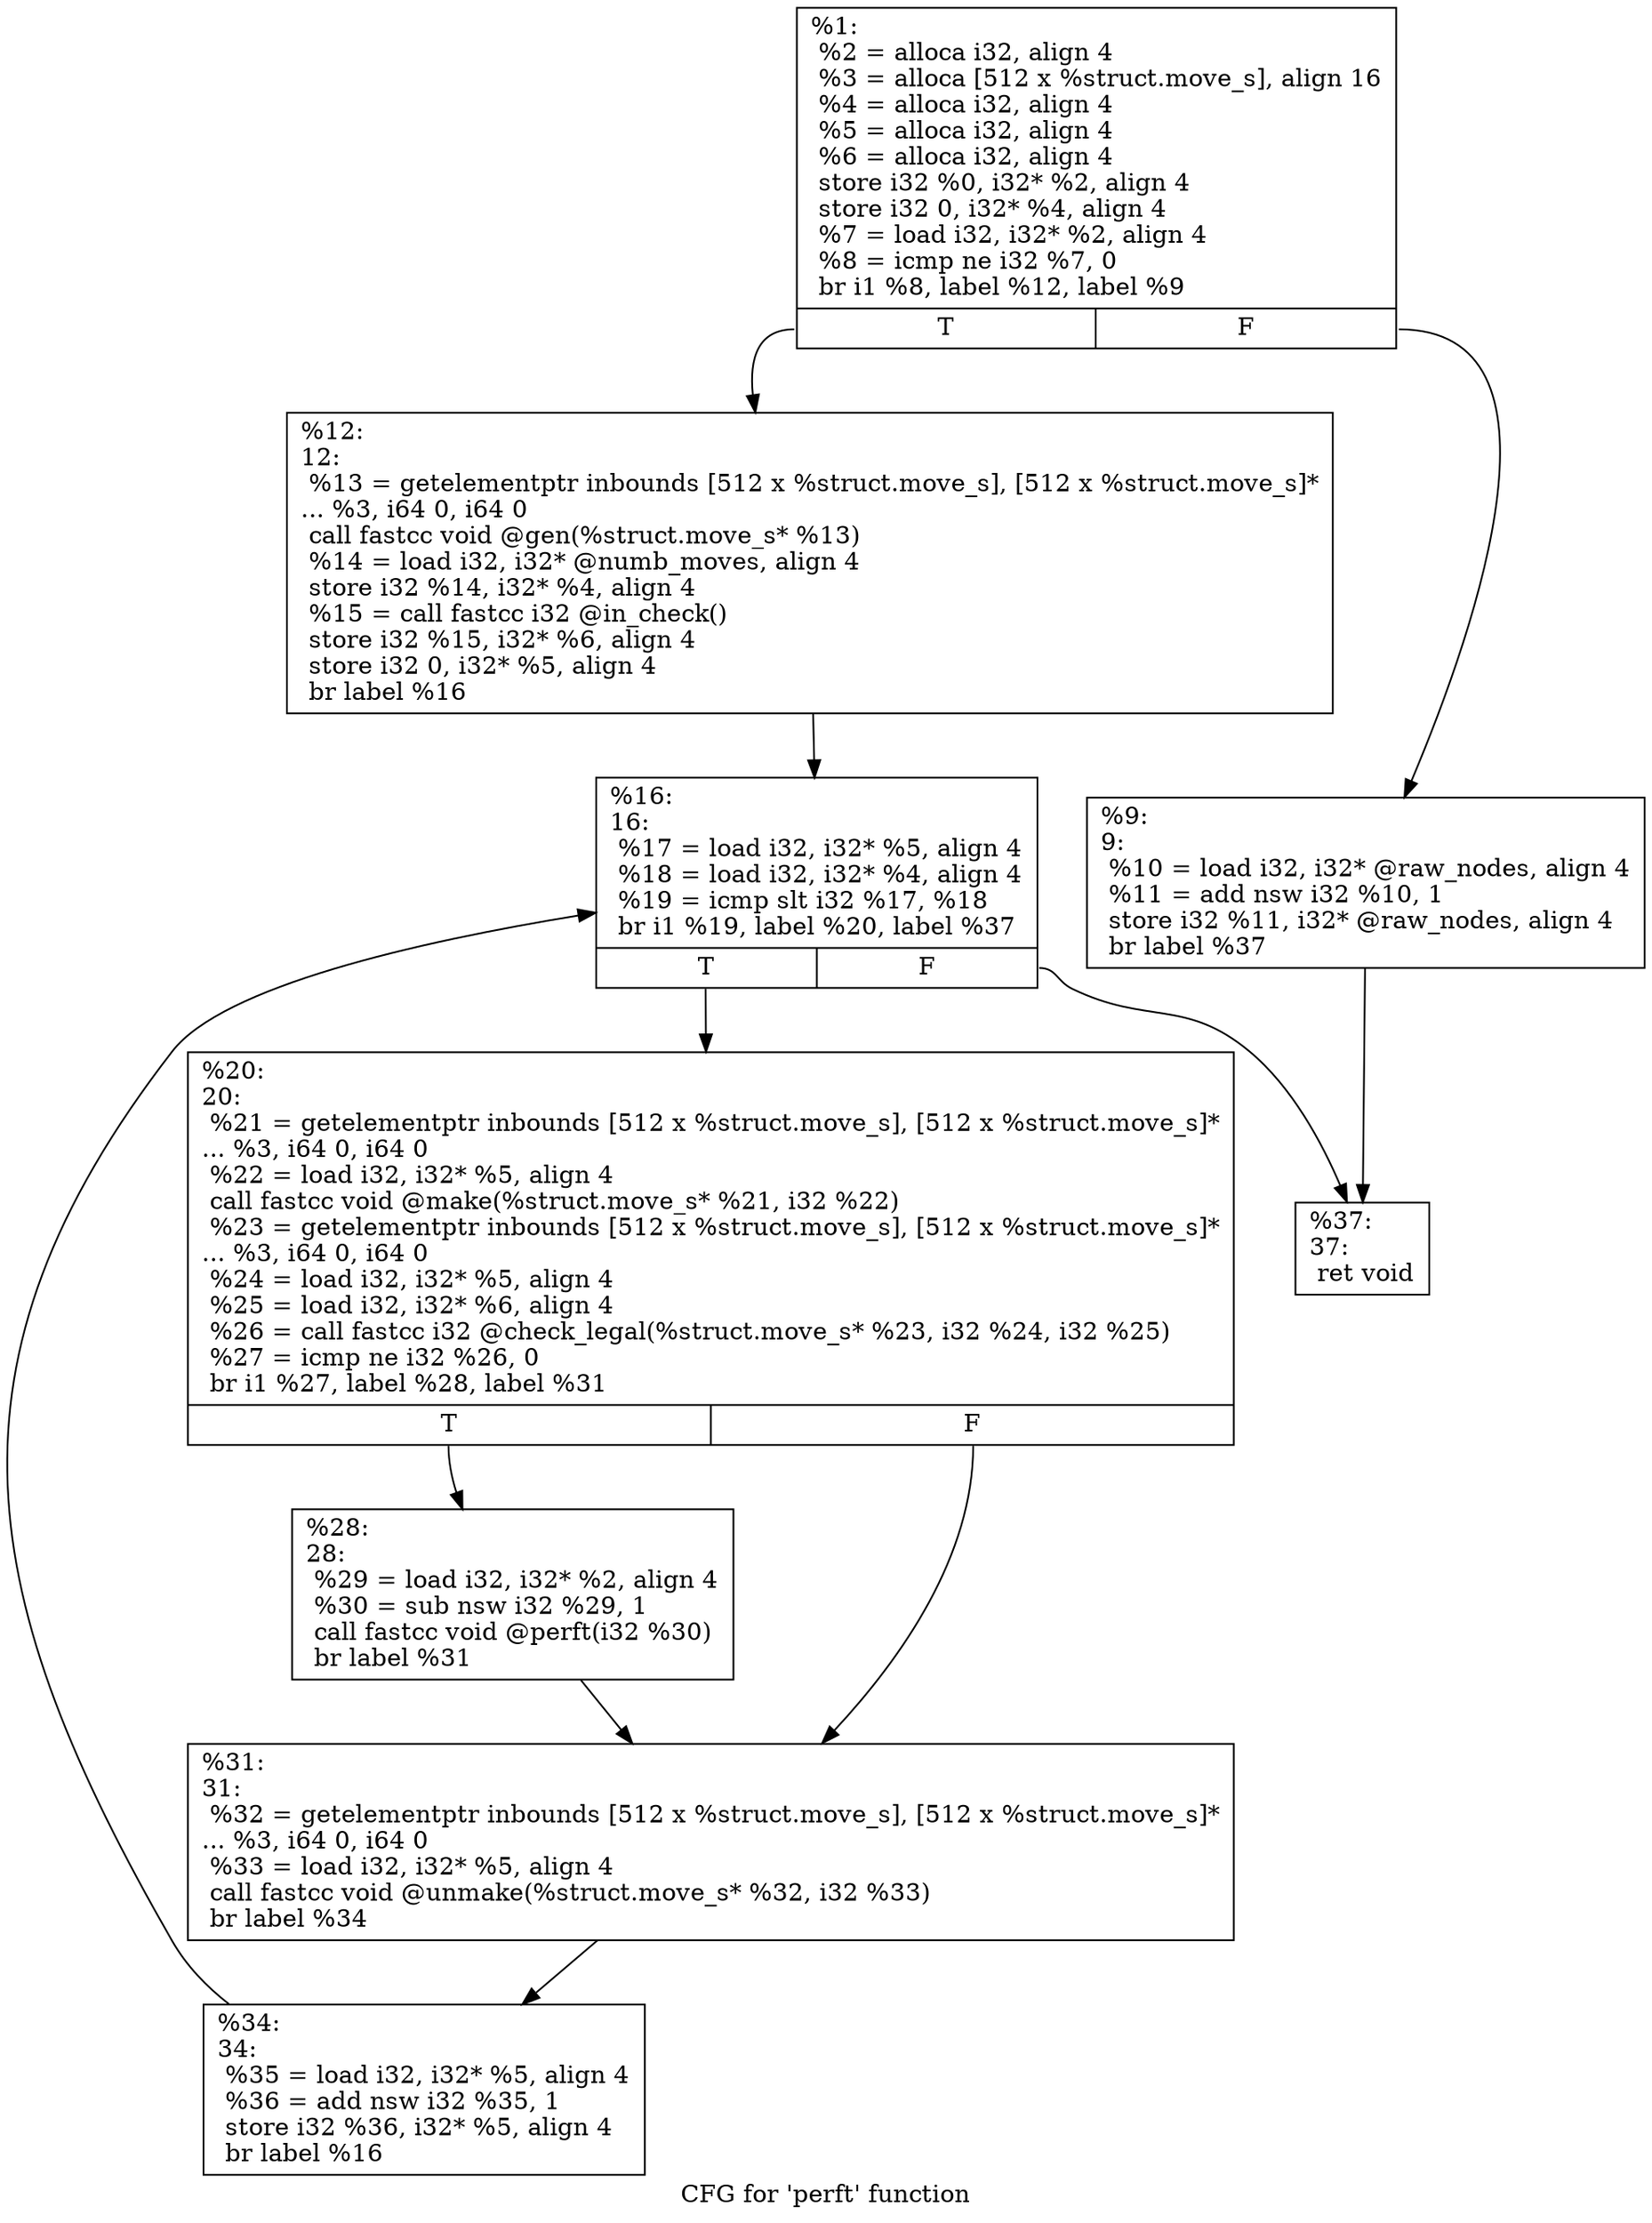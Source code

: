 digraph "CFG for 'perft' function" {
	label="CFG for 'perft' function";

	Node0x2714fe0 [shape=record,label="{%1:\l  %2 = alloca i32, align 4\l  %3 = alloca [512 x %struct.move_s], align 16\l  %4 = alloca i32, align 4\l  %5 = alloca i32, align 4\l  %6 = alloca i32, align 4\l  store i32 %0, i32* %2, align 4\l  store i32 0, i32* %4, align 4\l  %7 = load i32, i32* %2, align 4\l  %8 = icmp ne i32 %7, 0\l  br i1 %8, label %12, label %9\l|{<s0>T|<s1>F}}"];
	Node0x2714fe0:s0 -> Node0x2715080;
	Node0x2714fe0:s1 -> Node0x2715030;
	Node0x2715030 [shape=record,label="{%9:\l9:                                                \l  %10 = load i32, i32* @raw_nodes, align 4\l  %11 = add nsw i32 %10, 1\l  store i32 %11, i32* @raw_nodes, align 4\l  br label %37\l}"];
	Node0x2715030 -> Node0x2715260;
	Node0x2715080 [shape=record,label="{%12:\l12:                                               \l  %13 = getelementptr inbounds [512 x %struct.move_s], [512 x %struct.move_s]*\l... %3, i64 0, i64 0\l  call fastcc void @gen(%struct.move_s* %13)\l  %14 = load i32, i32* @numb_moves, align 4\l  store i32 %14, i32* %4, align 4\l  %15 = call fastcc i32 @in_check()\l  store i32 %15, i32* %6, align 4\l  store i32 0, i32* %5, align 4\l  br label %16\l}"];
	Node0x2715080 -> Node0x27150d0;
	Node0x27150d0 [shape=record,label="{%16:\l16:                                               \l  %17 = load i32, i32* %5, align 4\l  %18 = load i32, i32* %4, align 4\l  %19 = icmp slt i32 %17, %18\l  br i1 %19, label %20, label %37\l|{<s0>T|<s1>F}}"];
	Node0x27150d0:s0 -> Node0x2715120;
	Node0x27150d0:s1 -> Node0x2715260;
	Node0x2715120 [shape=record,label="{%20:\l20:                                               \l  %21 = getelementptr inbounds [512 x %struct.move_s], [512 x %struct.move_s]*\l... %3, i64 0, i64 0\l  %22 = load i32, i32* %5, align 4\l  call fastcc void @make(%struct.move_s* %21, i32 %22)\l  %23 = getelementptr inbounds [512 x %struct.move_s], [512 x %struct.move_s]*\l... %3, i64 0, i64 0\l  %24 = load i32, i32* %5, align 4\l  %25 = load i32, i32* %6, align 4\l  %26 = call fastcc i32 @check_legal(%struct.move_s* %23, i32 %24, i32 %25)\l  %27 = icmp ne i32 %26, 0\l  br i1 %27, label %28, label %31\l|{<s0>T|<s1>F}}"];
	Node0x2715120:s0 -> Node0x2715170;
	Node0x2715120:s1 -> Node0x27151c0;
	Node0x2715170 [shape=record,label="{%28:\l28:                                               \l  %29 = load i32, i32* %2, align 4\l  %30 = sub nsw i32 %29, 1\l  call fastcc void @perft(i32 %30)\l  br label %31\l}"];
	Node0x2715170 -> Node0x27151c0;
	Node0x27151c0 [shape=record,label="{%31:\l31:                                               \l  %32 = getelementptr inbounds [512 x %struct.move_s], [512 x %struct.move_s]*\l... %3, i64 0, i64 0\l  %33 = load i32, i32* %5, align 4\l  call fastcc void @unmake(%struct.move_s* %32, i32 %33)\l  br label %34\l}"];
	Node0x27151c0 -> Node0x2715210;
	Node0x2715210 [shape=record,label="{%34:\l34:                                               \l  %35 = load i32, i32* %5, align 4\l  %36 = add nsw i32 %35, 1\l  store i32 %36, i32* %5, align 4\l  br label %16\l}"];
	Node0x2715210 -> Node0x27150d0;
	Node0x2715260 [shape=record,label="{%37:\l37:                                               \l  ret void\l}"];
}
